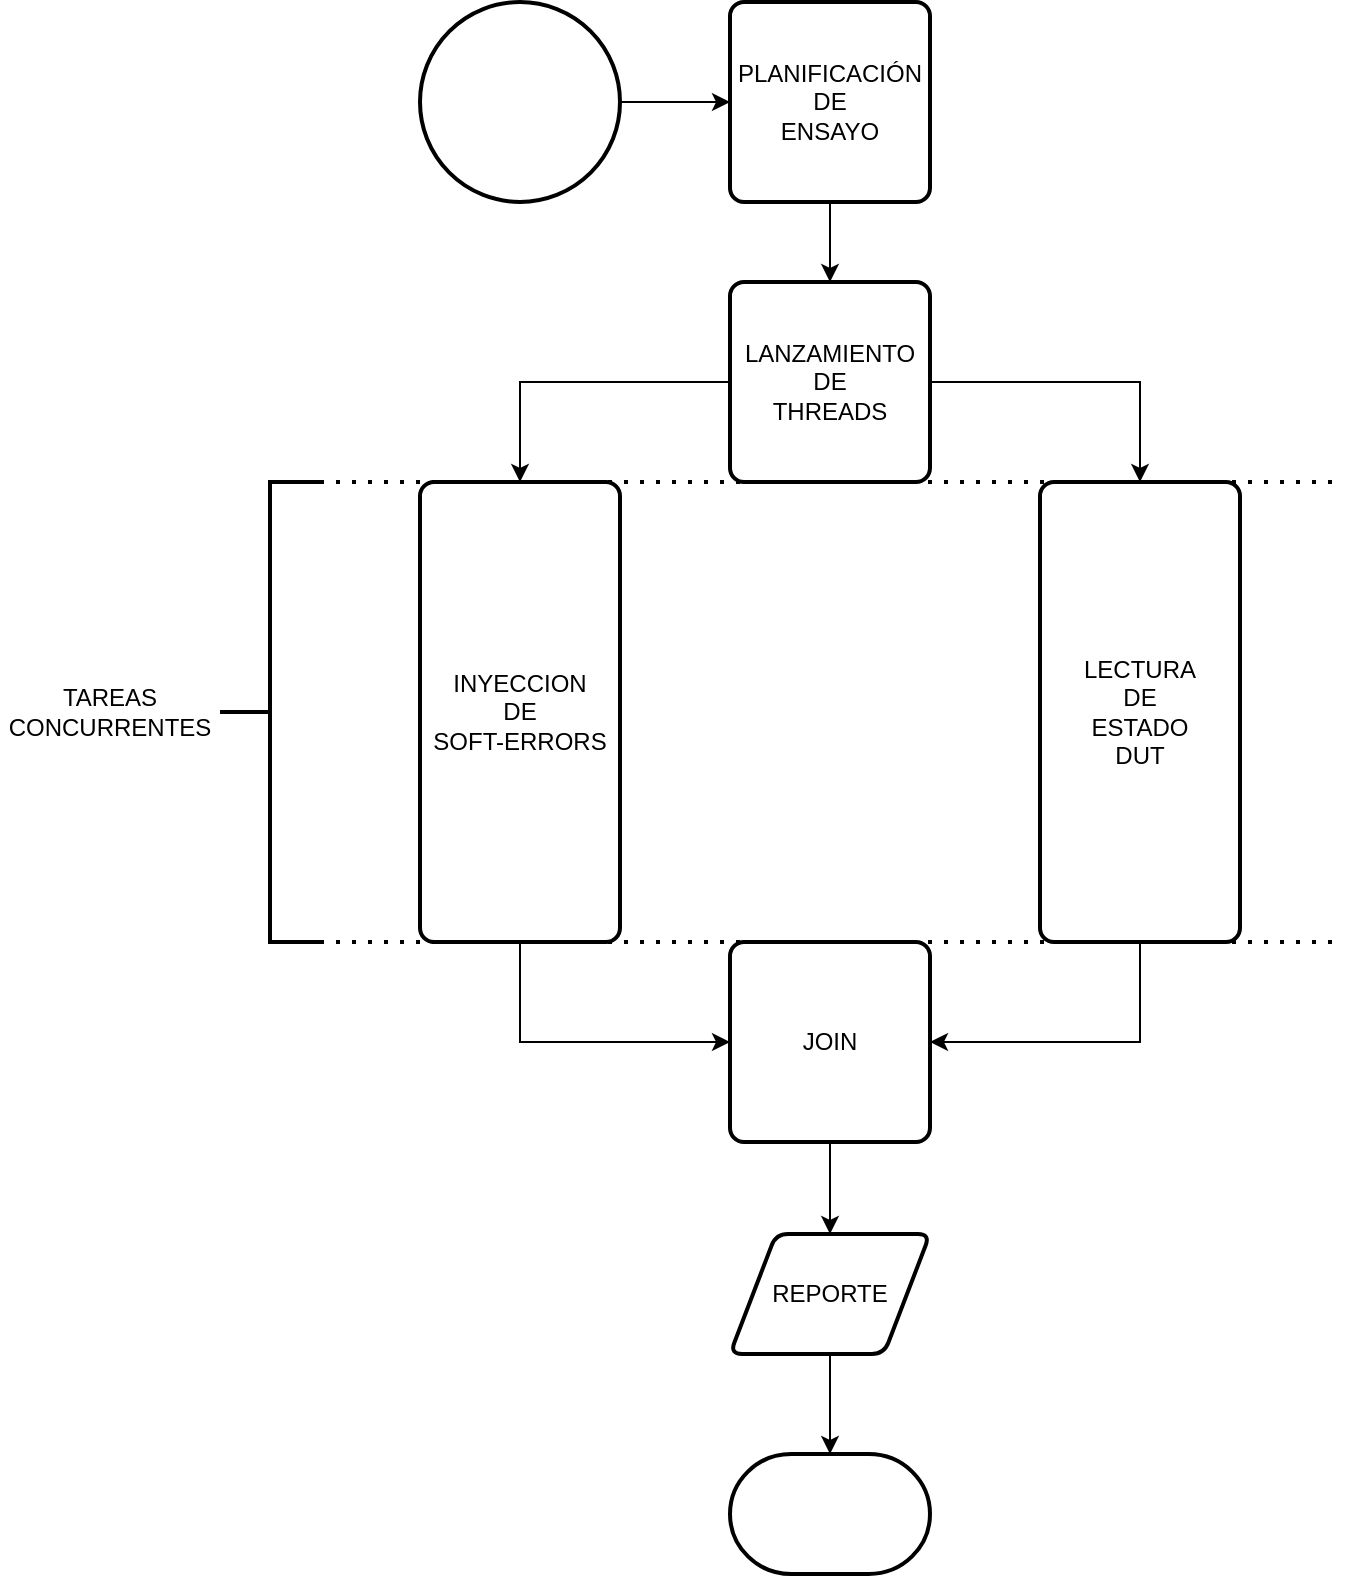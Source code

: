 <mxfile version="18.0.1" type="device"><diagram id="K4FvYlOV5eDxSf8qI8Mq" name="Page-1"><mxGraphModel dx="1736" dy="858" grid="1" gridSize="10" guides="1" tooltips="1" connect="1" arrows="1" fold="1" page="1" pageScale="1" pageWidth="1169" pageHeight="827" math="0" shadow="0"><root><mxCell id="0"/><mxCell id="1" parent="0"/><mxCell id="H6tdViMQ9ekM4kfrKWVq-21" value="" style="endArrow=none;dashed=1;html=1;dashPattern=1 3;strokeWidth=2;rounded=0;exitX=1;exitY=0;exitDx=0;exitDy=0;exitPerimeter=0;" edge="1" parent="1"><mxGeometry width="50" height="50" relative="1" as="geometry"><mxPoint x="330" y="480" as="sourcePoint"/><mxPoint x="840" y="480" as="targetPoint"/></mxGeometry></mxCell><mxCell id="H6tdViMQ9ekM4kfrKWVq-20" value="" style="endArrow=none;dashed=1;html=1;dashPattern=1 3;strokeWidth=2;rounded=0;exitX=1;exitY=0;exitDx=0;exitDy=0;exitPerimeter=0;" edge="1" parent="1" source="H6tdViMQ9ekM4kfrKWVq-18"><mxGeometry width="50" height="50" relative="1" as="geometry"><mxPoint x="520" y="400" as="sourcePoint"/><mxPoint x="840" y="250" as="targetPoint"/></mxGeometry></mxCell><mxCell id="H6tdViMQ9ekM4kfrKWVq-16" style="edgeStyle=orthogonalEdgeStyle;rounded=0;orthogonalLoop=1;jettySize=auto;html=1;exitX=1;exitY=0.5;exitDx=0;exitDy=0;exitPerimeter=0;" edge="1" parent="1" source="H6tdViMQ9ekM4kfrKWVq-2" target="H6tdViMQ9ekM4kfrKWVq-6"><mxGeometry relative="1" as="geometry"/></mxCell><mxCell id="H6tdViMQ9ekM4kfrKWVq-2" value="" style="strokeWidth=2;html=1;shape=mxgraph.flowchart.start_2;whiteSpace=wrap;" vertex="1" parent="1"><mxGeometry x="380" y="10" width="100" height="100" as="geometry"/></mxCell><mxCell id="H6tdViMQ9ekM4kfrKWVq-3" value="" style="strokeWidth=2;html=1;shape=mxgraph.flowchart.terminator;whiteSpace=wrap;" vertex="1" parent="1"><mxGeometry x="535" y="736" width="100" height="60" as="geometry"/></mxCell><mxCell id="H6tdViMQ9ekM4kfrKWVq-14" style="edgeStyle=orthogonalEdgeStyle;rounded=0;orthogonalLoop=1;jettySize=auto;html=1;exitX=0.5;exitY=1;exitDx=0;exitDy=0;" edge="1" parent="1" source="H6tdViMQ9ekM4kfrKWVq-4" target="H6tdViMQ9ekM4kfrKWVq-5"><mxGeometry relative="1" as="geometry"/></mxCell><mxCell id="H6tdViMQ9ekM4kfrKWVq-4" value="JOIN" style="rounded=1;whiteSpace=wrap;html=1;absoluteArcSize=1;arcSize=14;strokeWidth=2;" vertex="1" parent="1"><mxGeometry x="535" y="480" width="100" height="100" as="geometry"/></mxCell><mxCell id="H6tdViMQ9ekM4kfrKWVq-15" style="edgeStyle=orthogonalEdgeStyle;rounded=0;orthogonalLoop=1;jettySize=auto;html=1;exitX=0.5;exitY=1;exitDx=0;exitDy=0;" edge="1" parent="1" source="H6tdViMQ9ekM4kfrKWVq-5" target="H6tdViMQ9ekM4kfrKWVq-3"><mxGeometry relative="1" as="geometry"/></mxCell><mxCell id="H6tdViMQ9ekM4kfrKWVq-5" value="REPORTE" style="shape=parallelogram;html=1;strokeWidth=2;perimeter=parallelogramPerimeter;whiteSpace=wrap;rounded=1;arcSize=12;size=0.23;" vertex="1" parent="1"><mxGeometry x="535" y="626" width="100" height="60" as="geometry"/></mxCell><mxCell id="H6tdViMQ9ekM4kfrKWVq-17" style="edgeStyle=orthogonalEdgeStyle;rounded=0;orthogonalLoop=1;jettySize=auto;html=1;exitX=0.5;exitY=1;exitDx=0;exitDy=0;entryX=0.5;entryY=0;entryDx=0;entryDy=0;" edge="1" parent="1" source="H6tdViMQ9ekM4kfrKWVq-6" target="H6tdViMQ9ekM4kfrKWVq-9"><mxGeometry relative="1" as="geometry"/></mxCell><mxCell id="H6tdViMQ9ekM4kfrKWVq-6" value="&lt;div&gt;PLANIFICACIÓN&lt;/div&gt;&lt;div&gt;DE&lt;/div&gt;&lt;div&gt;ENSAYO&lt;br&gt;&lt;/div&gt;" style="rounded=1;whiteSpace=wrap;html=1;absoluteArcSize=1;arcSize=14;strokeWidth=2;" vertex="1" parent="1"><mxGeometry x="535" y="10" width="100" height="100" as="geometry"/></mxCell><mxCell id="H6tdViMQ9ekM4kfrKWVq-12" style="edgeStyle=orthogonalEdgeStyle;rounded=0;orthogonalLoop=1;jettySize=auto;html=1;exitX=0.5;exitY=1;exitDx=0;exitDy=0;" edge="1" parent="1" source="H6tdViMQ9ekM4kfrKWVq-7" target="H6tdViMQ9ekM4kfrKWVq-4"><mxGeometry relative="1" as="geometry"/></mxCell><mxCell id="H6tdViMQ9ekM4kfrKWVq-7" value="&lt;div&gt;INYECCION&lt;/div&gt;&lt;div&gt;DE&lt;/div&gt;&lt;div&gt;SOFT-ERRORS&lt;br&gt;&lt;/div&gt;" style="rounded=1;whiteSpace=wrap;html=1;absoluteArcSize=1;arcSize=14;strokeWidth=2;" vertex="1" parent="1"><mxGeometry x="380" y="250" width="100" height="230" as="geometry"/></mxCell><mxCell id="H6tdViMQ9ekM4kfrKWVq-13" style="edgeStyle=orthogonalEdgeStyle;rounded=0;orthogonalLoop=1;jettySize=auto;html=1;exitX=0.5;exitY=1;exitDx=0;exitDy=0;entryX=1;entryY=0.5;entryDx=0;entryDy=0;" edge="1" parent="1" source="H6tdViMQ9ekM4kfrKWVq-8" target="H6tdViMQ9ekM4kfrKWVq-4"><mxGeometry relative="1" as="geometry"/></mxCell><mxCell id="H6tdViMQ9ekM4kfrKWVq-8" value="&lt;div&gt;LECTURA&lt;/div&gt;&lt;div&gt;DE&lt;/div&gt;&lt;div&gt;ESTADO&lt;/div&gt;&lt;div&gt;DUT&lt;br&gt;&lt;/div&gt;" style="rounded=1;whiteSpace=wrap;html=1;absoluteArcSize=1;arcSize=14;strokeWidth=2;" vertex="1" parent="1"><mxGeometry x="690" y="250" width="100" height="230" as="geometry"/></mxCell><mxCell id="H6tdViMQ9ekM4kfrKWVq-10" style="edgeStyle=orthogonalEdgeStyle;rounded=0;orthogonalLoop=1;jettySize=auto;html=1;exitX=0;exitY=0.5;exitDx=0;exitDy=0;entryX=0.5;entryY=0;entryDx=0;entryDy=0;" edge="1" parent="1" source="H6tdViMQ9ekM4kfrKWVq-9" target="H6tdViMQ9ekM4kfrKWVq-7"><mxGeometry relative="1" as="geometry"/></mxCell><mxCell id="H6tdViMQ9ekM4kfrKWVq-11" style="edgeStyle=orthogonalEdgeStyle;rounded=0;orthogonalLoop=1;jettySize=auto;html=1;exitX=1;exitY=0.5;exitDx=0;exitDy=0;entryX=0.5;entryY=0;entryDx=0;entryDy=0;" edge="1" parent="1" source="H6tdViMQ9ekM4kfrKWVq-9" target="H6tdViMQ9ekM4kfrKWVq-8"><mxGeometry relative="1" as="geometry"/></mxCell><mxCell id="H6tdViMQ9ekM4kfrKWVq-9" value="&lt;div&gt;LANZAMIENTO&lt;/div&gt;&lt;div&gt;DE&lt;/div&gt;&lt;div&gt;THREADS&lt;br&gt;&lt;/div&gt;" style="rounded=1;whiteSpace=wrap;html=1;absoluteArcSize=1;arcSize=14;strokeWidth=2;" vertex="1" parent="1"><mxGeometry x="535" y="150" width="100" height="100" as="geometry"/></mxCell><mxCell id="H6tdViMQ9ekM4kfrKWVq-18" value="" style="strokeWidth=2;html=1;shape=mxgraph.flowchart.annotation_2;align=left;labelPosition=right;pointerEvents=1;" vertex="1" parent="1"><mxGeometry x="280" y="250" width="50" height="230" as="geometry"/></mxCell><mxCell id="H6tdViMQ9ekM4kfrKWVq-19" value="&lt;div&gt;TAREAS CONCURRENTES&lt;/div&gt;" style="text;html=1;strokeColor=none;fillColor=none;align=center;verticalAlign=middle;whiteSpace=wrap;rounded=0;" vertex="1" parent="1"><mxGeometry x="170" y="345" width="110" height="40" as="geometry"/></mxCell></root></mxGraphModel></diagram></mxfile>